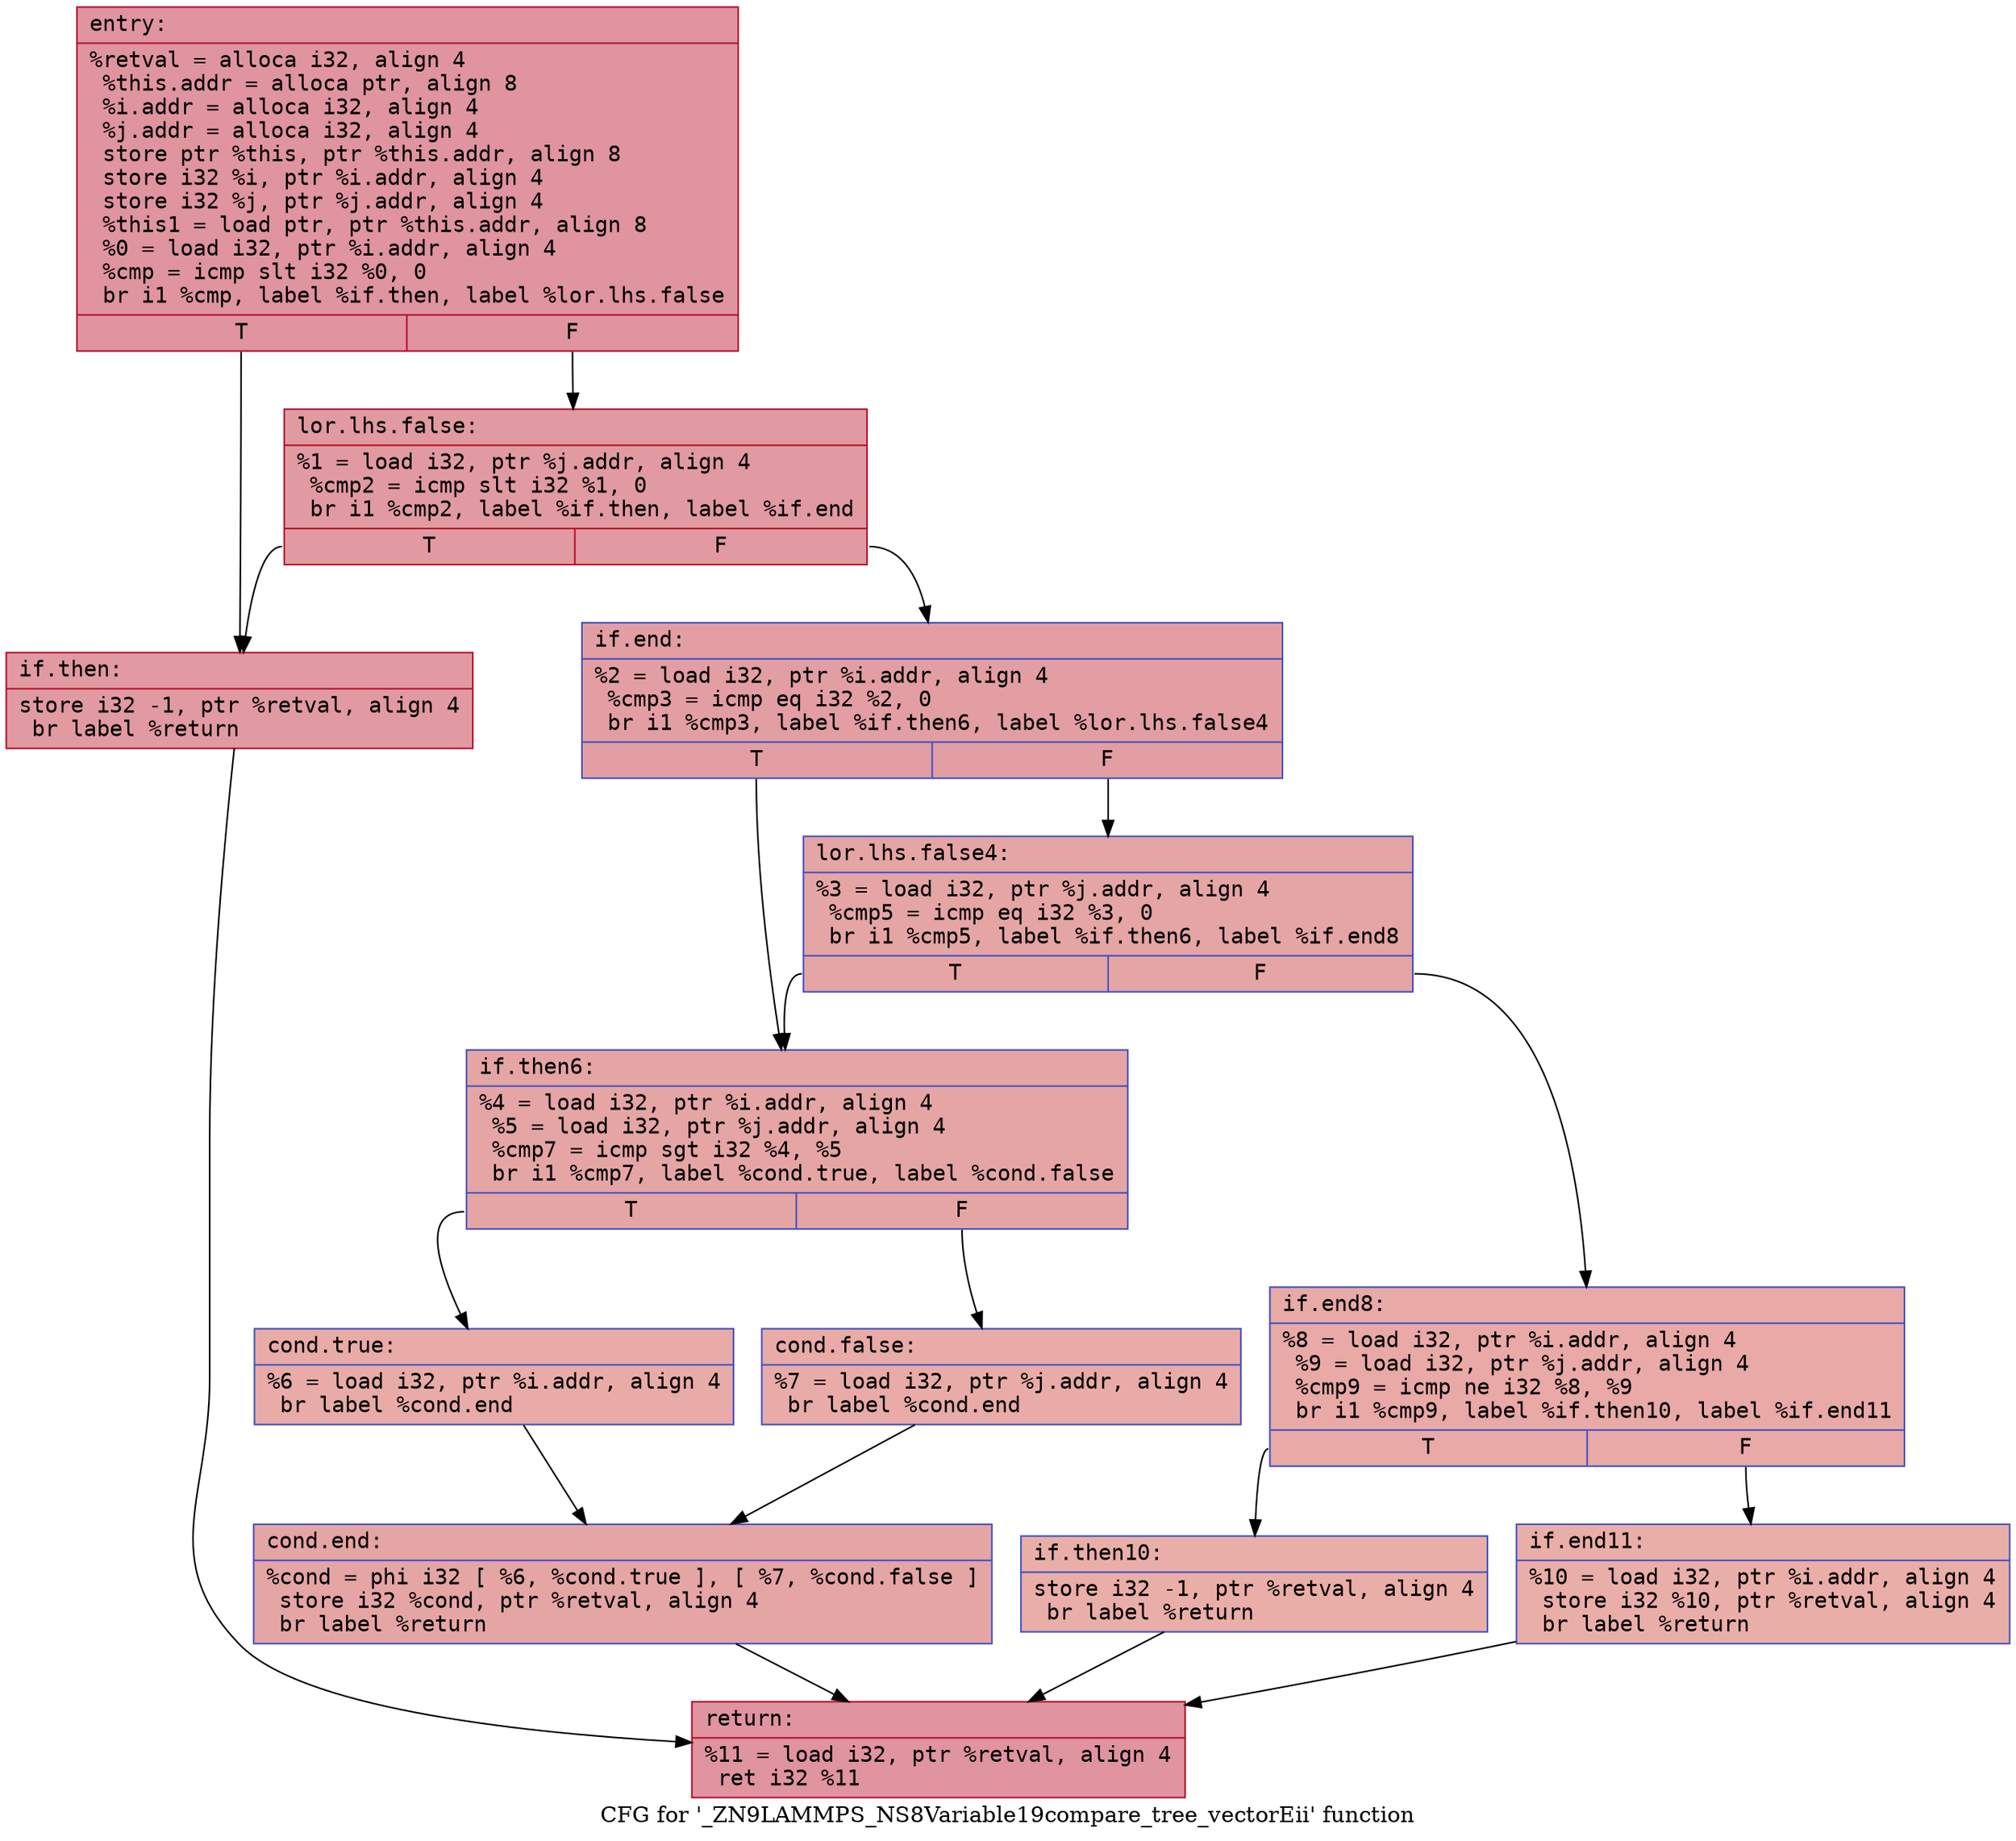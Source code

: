 digraph "CFG for '_ZN9LAMMPS_NS8Variable19compare_tree_vectorEii' function" {
	label="CFG for '_ZN9LAMMPS_NS8Variable19compare_tree_vectorEii' function";

	Node0x556bfe8e9f00 [shape=record,color="#b70d28ff", style=filled, fillcolor="#b70d2870" fontname="Courier",label="{entry:\l|  %retval = alloca i32, align 4\l  %this.addr = alloca ptr, align 8\l  %i.addr = alloca i32, align 4\l  %j.addr = alloca i32, align 4\l  store ptr %this, ptr %this.addr, align 8\l  store i32 %i, ptr %i.addr, align 4\l  store i32 %j, ptr %j.addr, align 4\l  %this1 = load ptr, ptr %this.addr, align 8\l  %0 = load i32, ptr %i.addr, align 4\l  %cmp = icmp slt i32 %0, 0\l  br i1 %cmp, label %if.then, label %lor.lhs.false\l|{<s0>T|<s1>F}}"];
	Node0x556bfe8e9f00:s0 -> Node0x556bfe8ea260[tooltip="entry -> if.then\nProbability 37.50%" ];
	Node0x556bfe8e9f00:s1 -> Node0x556bfe8ea2d0[tooltip="entry -> lor.lhs.false\nProbability 62.50%" ];
	Node0x556bfe8ea2d0 [shape=record,color="#b70d28ff", style=filled, fillcolor="#bb1b2c70" fontname="Courier",label="{lor.lhs.false:\l|  %1 = load i32, ptr %j.addr, align 4\l  %cmp2 = icmp slt i32 %1, 0\l  br i1 %cmp2, label %if.then, label %if.end\l|{<s0>T|<s1>F}}"];
	Node0x556bfe8ea2d0:s0 -> Node0x556bfe8ea260[tooltip="lor.lhs.false -> if.then\nProbability 37.50%" ];
	Node0x556bfe8ea2d0:s1 -> Node0x556bfe8ea620[tooltip="lor.lhs.false -> if.end\nProbability 62.50%" ];
	Node0x556bfe8ea260 [shape=record,color="#b70d28ff", style=filled, fillcolor="#bb1b2c70" fontname="Courier",label="{if.then:\l|  store i32 -1, ptr %retval, align 4\l  br label %return\l}"];
	Node0x556bfe8ea260 -> Node0x556bfe8ea7e0[tooltip="if.then -> return\nProbability 100.00%" ];
	Node0x556bfe8ea620 [shape=record,color="#3d50c3ff", style=filled, fillcolor="#be242e70" fontname="Courier",label="{if.end:\l|  %2 = load i32, ptr %i.addr, align 4\l  %cmp3 = icmp eq i32 %2, 0\l  br i1 %cmp3, label %if.then6, label %lor.lhs.false4\l|{<s0>T|<s1>F}}"];
	Node0x556bfe8ea620:s0 -> Node0x556bfe8ea900[tooltip="if.end -> if.then6\nProbability 37.50%" ];
	Node0x556bfe8ea620:s1 -> Node0x556bfe8ea980[tooltip="if.end -> lor.lhs.false4\nProbability 62.50%" ];
	Node0x556bfe8ea980 [shape=record,color="#3d50c3ff", style=filled, fillcolor="#c5333470" fontname="Courier",label="{lor.lhs.false4:\l|  %3 = load i32, ptr %j.addr, align 4\l  %cmp5 = icmp eq i32 %3, 0\l  br i1 %cmp5, label %if.then6, label %if.end8\l|{<s0>T|<s1>F}}"];
	Node0x556bfe8ea980:s0 -> Node0x556bfe8ea900[tooltip="lor.lhs.false4 -> if.then6\nProbability 37.50%" ];
	Node0x556bfe8ea980:s1 -> Node0x556bfe8eab60[tooltip="lor.lhs.false4 -> if.end8\nProbability 62.50%" ];
	Node0x556bfe8ea900 [shape=record,color="#3d50c3ff", style=filled, fillcolor="#c5333470" fontname="Courier",label="{if.then6:\l|  %4 = load i32, ptr %i.addr, align 4\l  %5 = load i32, ptr %j.addr, align 4\l  %cmp7 = icmp sgt i32 %4, %5\l  br i1 %cmp7, label %cond.true, label %cond.false\l|{<s0>T|<s1>F}}"];
	Node0x556bfe8ea900:s0 -> Node0x556bfe8ead30[tooltip="if.then6 -> cond.true\nProbability 50.00%" ];
	Node0x556bfe8ea900:s1 -> Node0x556bfe8eadb0[tooltip="if.then6 -> cond.false\nProbability 50.00%" ];
	Node0x556bfe8ead30 [shape=record,color="#3d50c3ff", style=filled, fillcolor="#cc403a70" fontname="Courier",label="{cond.true:\l|  %6 = load i32, ptr %i.addr, align 4\l  br label %cond.end\l}"];
	Node0x556bfe8ead30 -> Node0x556bfe8eaee0[tooltip="cond.true -> cond.end\nProbability 100.00%" ];
	Node0x556bfe8eadb0 [shape=record,color="#3d50c3ff", style=filled, fillcolor="#cc403a70" fontname="Courier",label="{cond.false:\l|  %7 = load i32, ptr %j.addr, align 4\l  br label %cond.end\l}"];
	Node0x556bfe8eadb0 -> Node0x556bfe8eaee0[tooltip="cond.false -> cond.end\nProbability 100.00%" ];
	Node0x556bfe8eaee0 [shape=record,color="#3d50c3ff", style=filled, fillcolor="#c5333470" fontname="Courier",label="{cond.end:\l|  %cond = phi i32 [ %6, %cond.true ], [ %7, %cond.false ]\l  store i32 %cond, ptr %retval, align 4\l  br label %return\l}"];
	Node0x556bfe8eaee0 -> Node0x556bfe8ea7e0[tooltip="cond.end -> return\nProbability 100.00%" ];
	Node0x556bfe8eab60 [shape=record,color="#3d50c3ff", style=filled, fillcolor="#ca3b3770" fontname="Courier",label="{if.end8:\l|  %8 = load i32, ptr %i.addr, align 4\l  %9 = load i32, ptr %j.addr, align 4\l  %cmp9 = icmp ne i32 %8, %9\l  br i1 %cmp9, label %if.then10, label %if.end11\l|{<s0>T|<s1>F}}"];
	Node0x556bfe8eab60:s0 -> Node0x556bfe8eb330[tooltip="if.end8 -> if.then10\nProbability 50.00%" ];
	Node0x556bfe8eab60:s1 -> Node0x556bfe8eb3b0[tooltip="if.end8 -> if.end11\nProbability 50.00%" ];
	Node0x556bfe8eb330 [shape=record,color="#3d50c3ff", style=filled, fillcolor="#d0473d70" fontname="Courier",label="{if.then10:\l|  store i32 -1, ptr %retval, align 4\l  br label %return\l}"];
	Node0x556bfe8eb330 -> Node0x556bfe8ea7e0[tooltip="if.then10 -> return\nProbability 100.00%" ];
	Node0x556bfe8eb3b0 [shape=record,color="#3d50c3ff", style=filled, fillcolor="#d0473d70" fontname="Courier",label="{if.end11:\l|  %10 = load i32, ptr %i.addr, align 4\l  store i32 %10, ptr %retval, align 4\l  br label %return\l}"];
	Node0x556bfe8eb3b0 -> Node0x556bfe8ea7e0[tooltip="if.end11 -> return\nProbability 100.00%" ];
	Node0x556bfe8ea7e0 [shape=record,color="#b70d28ff", style=filled, fillcolor="#b70d2870" fontname="Courier",label="{return:\l|  %11 = load i32, ptr %retval, align 4\l  ret i32 %11\l}"];
}
